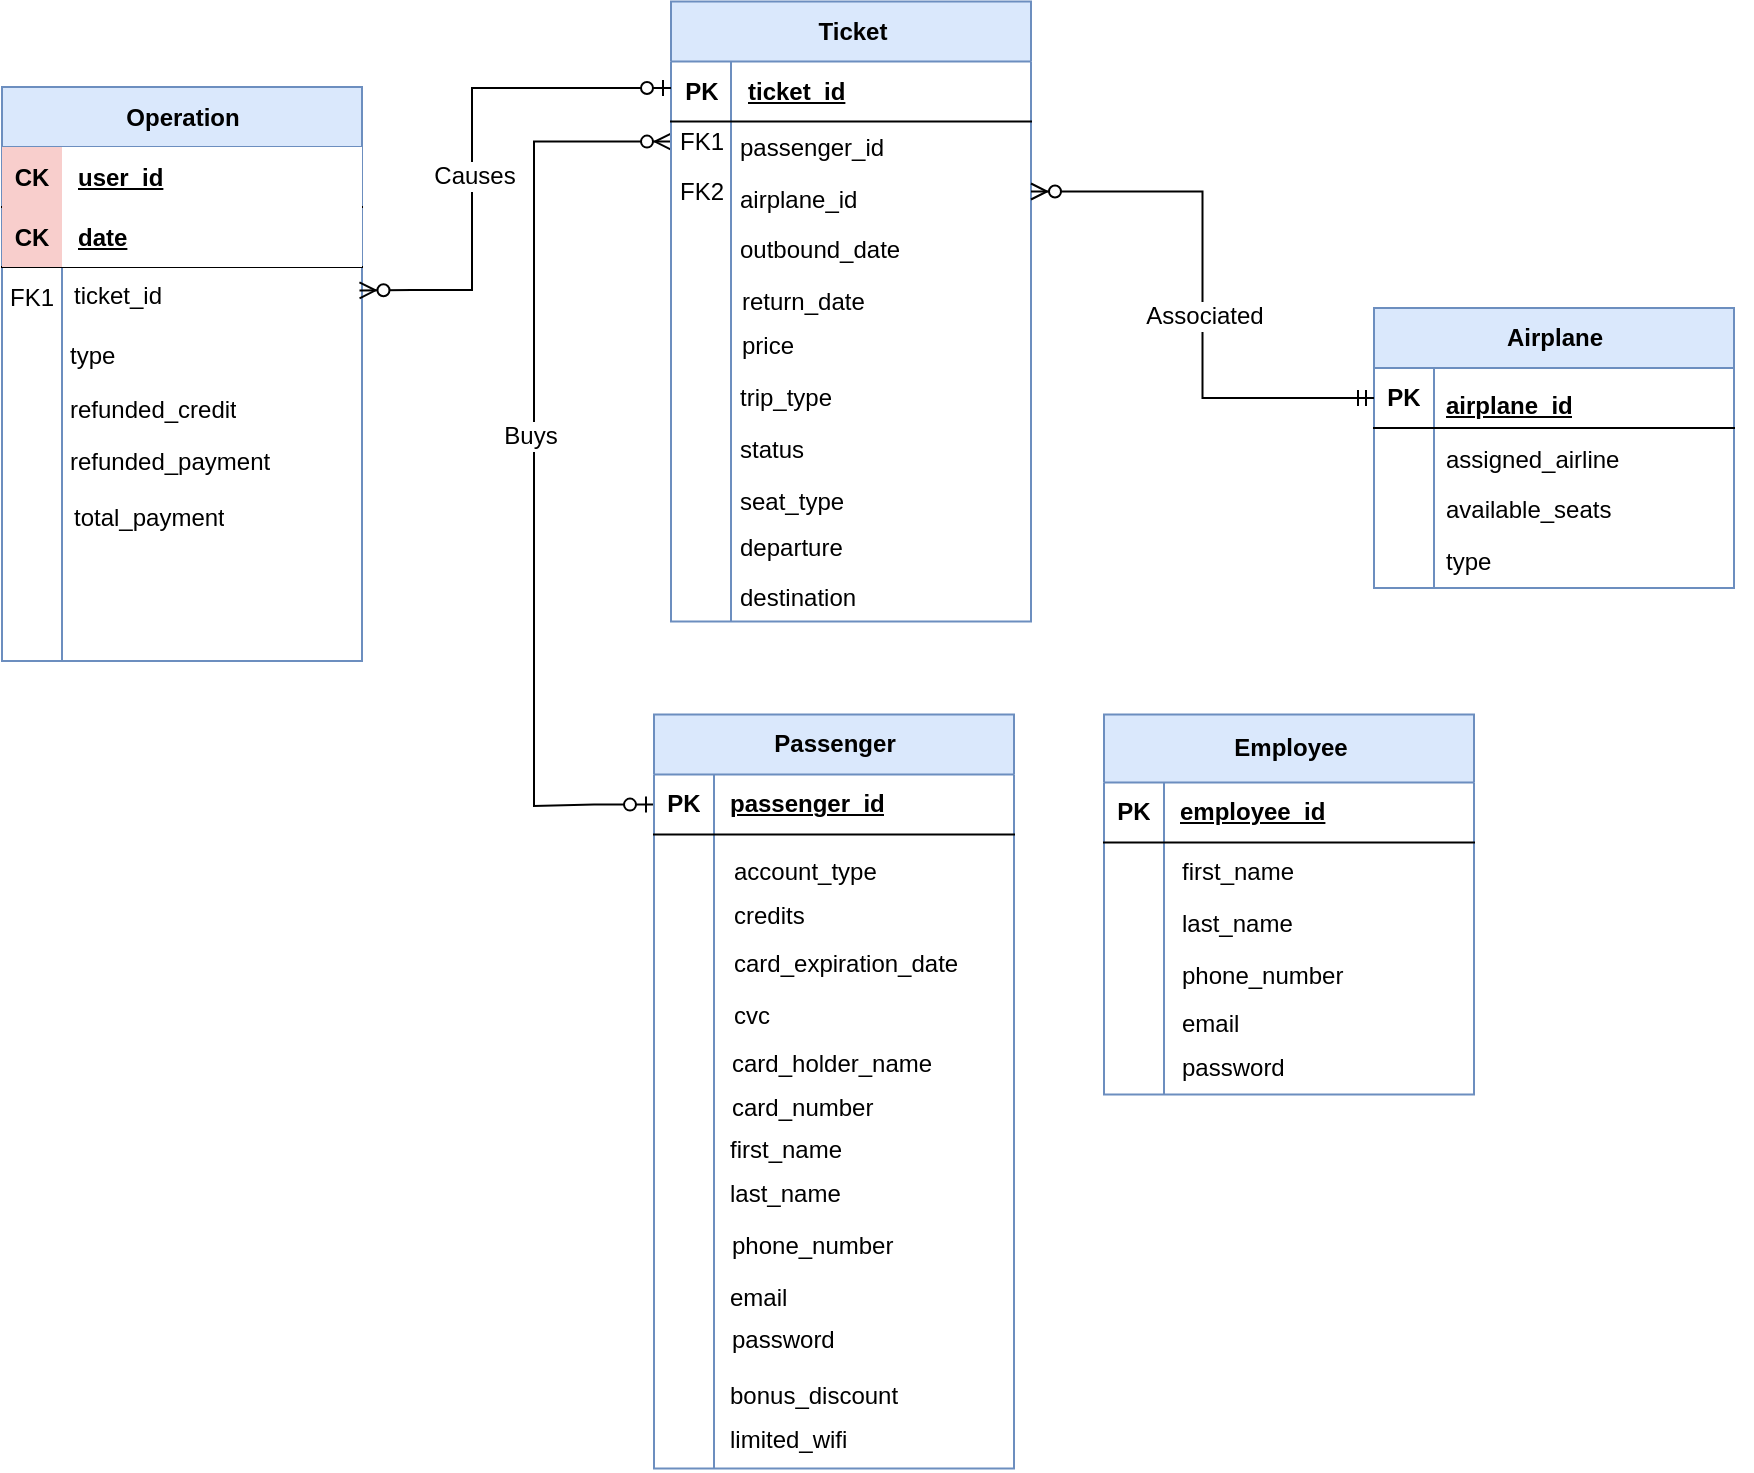 <mxfile version="25.0.1">
  <diagram id="C5RBs43oDa-KdzZeNtuy" name="Page-1">
    <mxGraphModel dx="1314" dy="607" grid="0" gridSize="10" guides="1" tooltips="1" connect="1" arrows="1" fold="1" page="1" pageScale="1" pageWidth="827" pageHeight="1169" math="0" shadow="0">
      <root>
        <mxCell id="WIyWlLk6GJQsqaUBKTNV-0" />
        <mxCell id="WIyWlLk6GJQsqaUBKTNV-1" parent="WIyWlLk6GJQsqaUBKTNV-0" />
        <mxCell id="CETGNp7XFRvlDch6rx29-30" value="" style="fontSize=12;html=1;endArrow=ERzeroToMany;startArrow=ERzeroToOne;rounded=0;edgeStyle=orthogonalEdgeStyle;" parent="WIyWlLk6GJQsqaUBKTNV-1" source="CETGNp7XFRvlDch6rx29-192" target="CETGNp7XFRvlDch6rx29-104" edge="1">
          <mxGeometry width="100" height="100" relative="1" as="geometry">
            <mxPoint x="570" y="590" as="sourcePoint" />
            <mxPoint x="683.878" y="350" as="targetPoint" />
            <Array as="points">
              <mxPoint x="570" y="519" />
              <mxPoint x="540" y="520" />
              <mxPoint x="540" y="110" />
            </Array>
          </mxGeometry>
        </mxCell>
        <mxCell id="uM2hpIKgyVyVSypeU8TG-0" value="Buys" style="edgeLabel;html=1;align=center;verticalAlign=middle;resizable=0;points=[];fontSize=12;" parent="CETGNp7XFRvlDch6rx29-30" vertex="1" connectable="0">
          <mxGeometry x="0.063" y="2" relative="1" as="geometry">
            <mxPoint as="offset" />
          </mxGeometry>
        </mxCell>
        <mxCell id="CETGNp7XFRvlDch6rx29-48" value="Operation" style="shape=table;startSize=30;container=1;collapsible=1;childLayout=tableLayout;fixedRows=1;rowLines=0;fontStyle=1;align=center;resizeLast=1;html=1;fillColor=#dae8fc;strokeColor=#6c8ebf;" parent="WIyWlLk6GJQsqaUBKTNV-1" vertex="1">
          <mxGeometry x="274" y="160.5" width="180" height="287" as="geometry" />
        </mxCell>
        <mxCell id="CETGNp7XFRvlDch6rx29-49" value="" style="shape=tableRow;horizontal=0;startSize=0;swimlaneHead=0;swimlaneBody=0;fillColor=none;collapsible=0;dropTarget=0;points=[[0,0.5],[1,0.5]];portConstraint=eastwest;top=0;left=0;right=0;bottom=1;" parent="CETGNp7XFRvlDch6rx29-48" vertex="1">
          <mxGeometry y="30" width="180" height="30" as="geometry" />
        </mxCell>
        <mxCell id="CETGNp7XFRvlDch6rx29-50" value="CK" style="shape=partialRectangle;connectable=0;fillColor=#f8cecc;top=0;left=0;bottom=0;right=0;fontStyle=1;overflow=hidden;whiteSpace=wrap;html=1;strokeColor=#b85450;" parent="CETGNp7XFRvlDch6rx29-49" vertex="1">
          <mxGeometry width="30" height="30" as="geometry">
            <mxRectangle width="30" height="30" as="alternateBounds" />
          </mxGeometry>
        </mxCell>
        <mxCell id="CETGNp7XFRvlDch6rx29-51" value="user_id" style="shape=partialRectangle;connectable=0;top=0;left=0;bottom=0;right=0;align=left;spacingLeft=6;fontStyle=5;overflow=hidden;whiteSpace=wrap;html=1;" parent="CETGNp7XFRvlDch6rx29-49" vertex="1">
          <mxGeometry x="30" width="150" height="30" as="geometry">
            <mxRectangle width="150" height="30" as="alternateBounds" />
          </mxGeometry>
        </mxCell>
        <mxCell id="4KZPX5bwXIBf1E7wz8K1-6" value="" style="shape=tableRow;horizontal=0;startSize=0;swimlaneHead=0;swimlaneBody=0;fillColor=none;collapsible=0;dropTarget=0;points=[[0,0.5],[1,0.5]];portConstraint=eastwest;top=0;left=0;right=0;bottom=1;" vertex="1" parent="CETGNp7XFRvlDch6rx29-48">
          <mxGeometry y="60" width="180" height="30" as="geometry" />
        </mxCell>
        <mxCell id="4KZPX5bwXIBf1E7wz8K1-7" value="CK" style="shape=partialRectangle;connectable=0;fillColor=#f8cecc;top=0;left=0;bottom=0;right=0;fontStyle=1;overflow=hidden;whiteSpace=wrap;html=1;strokeColor=#b85450;" vertex="1" parent="4KZPX5bwXIBf1E7wz8K1-6">
          <mxGeometry width="30" height="30" as="geometry">
            <mxRectangle width="30" height="30" as="alternateBounds" />
          </mxGeometry>
        </mxCell>
        <mxCell id="4KZPX5bwXIBf1E7wz8K1-8" value="date" style="shape=partialRectangle;connectable=0;top=0;left=0;bottom=0;right=0;align=left;spacingLeft=6;fontStyle=5;overflow=hidden;whiteSpace=wrap;html=1;" vertex="1" parent="4KZPX5bwXIBf1E7wz8K1-6">
          <mxGeometry x="30" width="150" height="30" as="geometry">
            <mxRectangle width="150" height="30" as="alternateBounds" />
          </mxGeometry>
        </mxCell>
        <mxCell id="CETGNp7XFRvlDch6rx29-52" value="" style="shape=tableRow;horizontal=0;startSize=0;swimlaneHead=0;swimlaneBody=0;fillColor=none;collapsible=0;dropTarget=0;points=[[0,0.5],[1,0.5]];portConstraint=eastwest;top=0;left=0;right=0;bottom=0;" parent="CETGNp7XFRvlDch6rx29-48" vertex="1">
          <mxGeometry y="90" width="180" height="30" as="geometry" />
        </mxCell>
        <mxCell id="CETGNp7XFRvlDch6rx29-53" value="FK1" style="shape=partialRectangle;connectable=0;fillColor=none;top=0;left=0;bottom=0;right=0;editable=1;overflow=hidden;whiteSpace=wrap;html=1;" parent="CETGNp7XFRvlDch6rx29-52" vertex="1">
          <mxGeometry width="30" height="30" as="geometry">
            <mxRectangle width="30" height="30" as="alternateBounds" />
          </mxGeometry>
        </mxCell>
        <mxCell id="CETGNp7XFRvlDch6rx29-54" value="" style="shape=partialRectangle;connectable=0;fillColor=none;top=0;left=0;bottom=0;right=0;align=left;spacingLeft=6;overflow=hidden;whiteSpace=wrap;html=1;" parent="CETGNp7XFRvlDch6rx29-52" vertex="1">
          <mxGeometry x="30" width="150" height="30" as="geometry">
            <mxRectangle width="150" height="30" as="alternateBounds" />
          </mxGeometry>
        </mxCell>
        <mxCell id="4KZPX5bwXIBf1E7wz8K1-16" value="" style="shape=tableRow;horizontal=0;startSize=0;swimlaneHead=0;swimlaneBody=0;fillColor=none;collapsible=0;dropTarget=0;points=[[0,0.5],[1,0.5]];portConstraint=eastwest;top=0;left=0;right=0;bottom=0;" vertex="1" parent="CETGNp7XFRvlDch6rx29-48">
          <mxGeometry y="120" width="180" height="30" as="geometry" />
        </mxCell>
        <mxCell id="4KZPX5bwXIBf1E7wz8K1-17" value="" style="shape=partialRectangle;connectable=0;fillColor=none;top=0;left=0;bottom=0;right=0;editable=1;overflow=hidden;whiteSpace=wrap;html=1;" vertex="1" parent="4KZPX5bwXIBf1E7wz8K1-16">
          <mxGeometry width="30" height="30" as="geometry">
            <mxRectangle width="30" height="30" as="alternateBounds" />
          </mxGeometry>
        </mxCell>
        <mxCell id="4KZPX5bwXIBf1E7wz8K1-18" value="" style="shape=partialRectangle;connectable=0;fillColor=none;top=0;left=0;bottom=0;right=0;align=left;spacingLeft=6;overflow=hidden;whiteSpace=wrap;html=1;" vertex="1" parent="4KZPX5bwXIBf1E7wz8K1-16">
          <mxGeometry x="30" width="150" height="30" as="geometry">
            <mxRectangle width="150" height="30" as="alternateBounds" />
          </mxGeometry>
        </mxCell>
        <mxCell id="CETGNp7XFRvlDch6rx29-55" value="" style="shape=tableRow;horizontal=0;startSize=0;swimlaneHead=0;swimlaneBody=0;fillColor=none;collapsible=0;dropTarget=0;points=[[0,0.5],[1,0.5]];portConstraint=eastwest;top=0;left=0;right=0;bottom=0;" parent="CETGNp7XFRvlDch6rx29-48" vertex="1">
          <mxGeometry y="150" width="180" height="30" as="geometry" />
        </mxCell>
        <mxCell id="CETGNp7XFRvlDch6rx29-56" value="" style="shape=partialRectangle;connectable=0;fillColor=none;top=0;left=0;bottom=0;right=0;editable=1;overflow=hidden;whiteSpace=wrap;html=1;" parent="CETGNp7XFRvlDch6rx29-55" vertex="1">
          <mxGeometry width="30" height="30" as="geometry">
            <mxRectangle width="30" height="30" as="alternateBounds" />
          </mxGeometry>
        </mxCell>
        <mxCell id="CETGNp7XFRvlDch6rx29-57" value="" style="shape=partialRectangle;connectable=0;fillColor=none;top=0;left=0;bottom=0;right=0;align=left;spacingLeft=6;overflow=hidden;whiteSpace=wrap;html=1;" parent="CETGNp7XFRvlDch6rx29-55" vertex="1">
          <mxGeometry x="30" width="150" height="30" as="geometry">
            <mxRectangle width="150" height="30" as="alternateBounds" />
          </mxGeometry>
        </mxCell>
        <mxCell id="CETGNp7XFRvlDch6rx29-58" value="" style="shape=tableRow;horizontal=0;startSize=0;swimlaneHead=0;swimlaneBody=0;fillColor=none;collapsible=0;dropTarget=0;points=[[0,0.5],[1,0.5]];portConstraint=eastwest;top=0;left=0;right=0;bottom=0;" parent="CETGNp7XFRvlDch6rx29-48" vertex="1">
          <mxGeometry y="180" width="180" height="107" as="geometry" />
        </mxCell>
        <mxCell id="CETGNp7XFRvlDch6rx29-59" value="" style="shape=partialRectangle;connectable=0;fillColor=none;top=0;left=0;bottom=0;right=0;editable=1;overflow=hidden;whiteSpace=wrap;html=1;" parent="CETGNp7XFRvlDch6rx29-58" vertex="1">
          <mxGeometry width="30" height="107" as="geometry">
            <mxRectangle width="30" height="107" as="alternateBounds" />
          </mxGeometry>
        </mxCell>
        <mxCell id="CETGNp7XFRvlDch6rx29-60" value="" style="shape=partialRectangle;connectable=0;fillColor=none;top=0;left=0;bottom=0;right=0;align=left;spacingLeft=6;overflow=hidden;whiteSpace=wrap;html=1;" parent="CETGNp7XFRvlDch6rx29-58" vertex="1">
          <mxGeometry x="30" width="150" height="107" as="geometry">
            <mxRectangle width="150" height="107" as="alternateBounds" />
          </mxGeometry>
        </mxCell>
        <mxCell id="BGIZEROxM3A1e72S92r2-58" value="type" style="text;strokeColor=none;fillColor=none;align=left;verticalAlign=top;spacingLeft=4;spacingRight=4;overflow=hidden;rotatable=0;points=[[0,0.5],[1,0.5]];portConstraint=eastwest;whiteSpace=wrap;html=1;" parent="WIyWlLk6GJQsqaUBKTNV-1" vertex="1">
          <mxGeometry x="302" y="280.5" width="120" height="26" as="geometry" />
        </mxCell>
        <mxCell id="CETGNp7XFRvlDch6rx29-100" value="Ticket" style="shape=table;startSize=30;container=1;collapsible=1;childLayout=tableLayout;fixedRows=1;rowLines=0;fontStyle=1;align=center;resizeLast=1;html=1;fillColor=#dae8fc;strokeColor=#6c8ebf;" parent="WIyWlLk6GJQsqaUBKTNV-1" vertex="1">
          <mxGeometry x="608.5" y="117.75" width="180" height="310" as="geometry" />
        </mxCell>
        <mxCell id="CETGNp7XFRvlDch6rx29-101" value="" style="shape=tableRow;horizontal=0;startSize=0;swimlaneHead=0;swimlaneBody=0;fillColor=none;collapsible=0;dropTarget=0;points=[[0,0.5],[1,0.5]];portConstraint=eastwest;top=0;left=0;right=0;bottom=1;" parent="CETGNp7XFRvlDch6rx29-100" vertex="1">
          <mxGeometry y="30" width="180" height="30" as="geometry" />
        </mxCell>
        <mxCell id="CETGNp7XFRvlDch6rx29-102" value="PK" style="shape=partialRectangle;connectable=0;fillColor=none;top=0;left=0;bottom=0;right=0;fontStyle=1;overflow=hidden;whiteSpace=wrap;html=1;" parent="CETGNp7XFRvlDch6rx29-101" vertex="1">
          <mxGeometry width="30" height="30" as="geometry">
            <mxRectangle width="30" height="30" as="alternateBounds" />
          </mxGeometry>
        </mxCell>
        <mxCell id="CETGNp7XFRvlDch6rx29-103" value="ticket_id" style="shape=partialRectangle;connectable=0;fillColor=none;top=0;left=0;bottom=0;right=0;align=left;spacingLeft=6;fontStyle=5;overflow=hidden;whiteSpace=wrap;html=1;" parent="CETGNp7XFRvlDch6rx29-101" vertex="1">
          <mxGeometry x="30" width="150" height="30" as="geometry">
            <mxRectangle width="150" height="30" as="alternateBounds" />
          </mxGeometry>
        </mxCell>
        <mxCell id="CETGNp7XFRvlDch6rx29-104" value="" style="shape=tableRow;horizontal=0;startSize=0;swimlaneHead=0;swimlaneBody=0;fillColor=none;collapsible=0;dropTarget=0;points=[[0,0.5],[1,0.5]];portConstraint=eastwest;top=0;left=0;right=0;bottom=0;" parent="CETGNp7XFRvlDch6rx29-100" vertex="1">
          <mxGeometry y="60" width="180" height="20" as="geometry" />
        </mxCell>
        <mxCell id="CETGNp7XFRvlDch6rx29-105" value="FK1" style="shape=partialRectangle;connectable=0;fillColor=none;top=0;left=0;bottom=0;right=0;editable=1;overflow=hidden;whiteSpace=wrap;html=1;" parent="CETGNp7XFRvlDch6rx29-104" vertex="1">
          <mxGeometry width="30" height="20" as="geometry">
            <mxRectangle width="30" height="20" as="alternateBounds" />
          </mxGeometry>
        </mxCell>
        <mxCell id="CETGNp7XFRvlDch6rx29-106" value="" style="shape=partialRectangle;connectable=0;fillColor=none;top=0;left=0;bottom=0;right=0;align=left;spacingLeft=6;overflow=hidden;whiteSpace=wrap;html=1;" parent="CETGNp7XFRvlDch6rx29-104" vertex="1">
          <mxGeometry x="30" width="150" height="20" as="geometry">
            <mxRectangle width="150" height="20" as="alternateBounds" />
          </mxGeometry>
        </mxCell>
        <mxCell id="CETGNp7XFRvlDch6rx29-107" value="" style="shape=tableRow;horizontal=0;startSize=0;swimlaneHead=0;swimlaneBody=0;fillColor=none;collapsible=0;dropTarget=0;points=[[0,0.5],[1,0.5]];portConstraint=eastwest;top=0;left=0;right=0;bottom=0;" parent="CETGNp7XFRvlDch6rx29-100" vertex="1">
          <mxGeometry y="80" width="180" height="30" as="geometry" />
        </mxCell>
        <mxCell id="CETGNp7XFRvlDch6rx29-108" value="FK2" style="shape=partialRectangle;connectable=0;fillColor=none;top=0;left=0;bottom=0;right=0;editable=1;overflow=hidden;whiteSpace=wrap;html=1;" parent="CETGNp7XFRvlDch6rx29-107" vertex="1">
          <mxGeometry width="30" height="30" as="geometry">
            <mxRectangle width="30" height="30" as="alternateBounds" />
          </mxGeometry>
        </mxCell>
        <mxCell id="CETGNp7XFRvlDch6rx29-109" value="" style="shape=partialRectangle;connectable=0;fillColor=none;top=0;left=0;bottom=0;right=0;align=left;spacingLeft=6;overflow=hidden;whiteSpace=wrap;html=1;" parent="CETGNp7XFRvlDch6rx29-107" vertex="1">
          <mxGeometry x="30" width="150" height="30" as="geometry">
            <mxRectangle width="150" height="30" as="alternateBounds" />
          </mxGeometry>
        </mxCell>
        <mxCell id="CETGNp7XFRvlDch6rx29-110" value="" style="shape=tableRow;horizontal=0;startSize=0;swimlaneHead=0;swimlaneBody=0;fillColor=none;collapsible=0;dropTarget=0;points=[[0,0.5],[1,0.5]];portConstraint=eastwest;top=0;left=0;right=0;bottom=0;" parent="CETGNp7XFRvlDch6rx29-100" vertex="1">
          <mxGeometry y="110" width="180" height="200" as="geometry" />
        </mxCell>
        <mxCell id="CETGNp7XFRvlDch6rx29-111" value="" style="shape=partialRectangle;connectable=0;fillColor=none;top=0;left=0;bottom=0;right=0;editable=1;overflow=hidden;whiteSpace=wrap;html=1;" parent="CETGNp7XFRvlDch6rx29-110" vertex="1">
          <mxGeometry width="30" height="200" as="geometry">
            <mxRectangle width="30" height="200" as="alternateBounds" />
          </mxGeometry>
        </mxCell>
        <mxCell id="CETGNp7XFRvlDch6rx29-112" value="" style="shape=partialRectangle;connectable=0;fillColor=none;top=0;left=0;bottom=0;right=0;align=left;spacingLeft=6;overflow=hidden;whiteSpace=wrap;html=1;" parent="CETGNp7XFRvlDch6rx29-110" vertex="1">
          <mxGeometry x="30" width="150" height="200" as="geometry">
            <mxRectangle width="150" height="200" as="alternateBounds" />
          </mxGeometry>
        </mxCell>
        <mxCell id="TixNwKE1VY5OCuDRx1uv-124" value="outbound_date" style="text;strokeColor=none;fillColor=none;align=left;verticalAlign=top;spacingLeft=4;spacingRight=4;overflow=hidden;rotatable=0;points=[[0,0.5],[1,0.5]];portConstraint=eastwest;whiteSpace=wrap;html=1;" parent="WIyWlLk6GJQsqaUBKTNV-1" vertex="1">
          <mxGeometry x="637" y="227.5" width="130" height="26" as="geometry" />
        </mxCell>
        <mxCell id="s5Ub_9vOrKLqSlT67JaO-24" value="passenger_id" style="text;strokeColor=none;fillColor=none;align=left;verticalAlign=top;spacingLeft=4;spacingRight=4;overflow=hidden;rotatable=0;points=[[0,0.5],[1,0.5]];portConstraint=eastwest;whiteSpace=wrap;html=1;" parent="WIyWlLk6GJQsqaUBKTNV-1" vertex="1">
          <mxGeometry x="637" y="176.75" width="130" height="26" as="geometry" />
        </mxCell>
        <mxCell id="TixNwKE1VY5OCuDRx1uv-125" value="return_date" style="text;strokeColor=none;fillColor=none;align=left;verticalAlign=top;spacingLeft=4;spacingRight=4;overflow=hidden;rotatable=0;points=[[0,0.5],[1,0.5]];portConstraint=eastwest;whiteSpace=wrap;html=1;" parent="WIyWlLk6GJQsqaUBKTNV-1" vertex="1">
          <mxGeometry x="638" y="253.5" width="130" height="27" as="geometry" />
        </mxCell>
        <mxCell id="TixNwKE1VY5OCuDRx1uv-118" value="price" style="text;strokeColor=none;fillColor=none;align=left;verticalAlign=top;spacingLeft=4;spacingRight=4;overflow=hidden;rotatable=0;points=[[0,0.5],[1,0.5]];portConstraint=eastwest;whiteSpace=wrap;html=1;" parent="WIyWlLk6GJQsqaUBKTNV-1" vertex="1">
          <mxGeometry x="638" y="276" width="130" height="26" as="geometry" />
        </mxCell>
        <mxCell id="TixNwKE1VY5OCuDRx1uv-119" value="trip_type" style="text;strokeColor=none;fillColor=none;align=left;verticalAlign=top;spacingLeft=4;spacingRight=4;overflow=hidden;rotatable=0;points=[[0,0.5],[1,0.5]];portConstraint=eastwest;whiteSpace=wrap;html=1;" parent="WIyWlLk6GJQsqaUBKTNV-1" vertex="1">
          <mxGeometry x="637" y="302" width="130" height="26" as="geometry" />
        </mxCell>
        <mxCell id="TixNwKE1VY5OCuDRx1uv-123" value="destination" style="text;strokeColor=none;fillColor=none;align=left;verticalAlign=top;spacingLeft=4;spacingRight=4;overflow=hidden;rotatable=0;points=[[0,0.5],[1,0.5]];portConstraint=eastwest;whiteSpace=wrap;html=1;" parent="WIyWlLk6GJQsqaUBKTNV-1" vertex="1">
          <mxGeometry x="637" y="401.75" width="130" height="26" as="geometry" />
        </mxCell>
        <mxCell id="TixNwKE1VY5OCuDRx1uv-122" value="departure" style="text;strokeColor=none;fillColor=none;align=left;verticalAlign=top;spacingLeft=4;spacingRight=4;overflow=hidden;rotatable=0;points=[[0,0.5],[1,0.5]];portConstraint=eastwest;whiteSpace=wrap;html=1;" parent="WIyWlLk6GJQsqaUBKTNV-1" vertex="1">
          <mxGeometry x="637" y="376.75" width="130" height="26" as="geometry" />
        </mxCell>
        <mxCell id="TixNwKE1VY5OCuDRx1uv-162" value="airplane_id" style="text;strokeColor=none;fillColor=none;align=left;verticalAlign=top;spacingLeft=4;spacingRight=4;overflow=hidden;rotatable=0;points=[[0,0.5],[1,0.5]];portConstraint=eastwest;whiteSpace=wrap;html=1;" parent="WIyWlLk6GJQsqaUBKTNV-1" vertex="1">
          <mxGeometry x="637" y="202.75" width="130" height="26" as="geometry" />
        </mxCell>
        <mxCell id="TixNwKE1VY5OCuDRx1uv-121" value="seat_type" style="text;strokeColor=none;fillColor=none;align=left;verticalAlign=top;spacingLeft=4;spacingRight=4;overflow=hidden;rotatable=0;points=[[0,0.5],[1,0.5]];portConstraint=eastwest;whiteSpace=wrap;html=1;" parent="WIyWlLk6GJQsqaUBKTNV-1" vertex="1">
          <mxGeometry x="637" y="354" width="130" height="23" as="geometry" />
        </mxCell>
        <mxCell id="TixNwKE1VY5OCuDRx1uv-120" value="status" style="text;strokeColor=none;fillColor=none;align=left;verticalAlign=top;spacingLeft=4;spacingRight=4;overflow=hidden;rotatable=0;points=[[0,0.5],[1,0.5]];portConstraint=eastwest;whiteSpace=wrap;html=1;" parent="WIyWlLk6GJQsqaUBKTNV-1" vertex="1">
          <mxGeometry x="637" y="328" width="130" height="26" as="geometry" />
        </mxCell>
        <mxCell id="CETGNp7XFRvlDch6rx29-126" value="Airplane" style="shape=table;startSize=30;container=1;collapsible=1;childLayout=tableLayout;fixedRows=1;rowLines=0;fontStyle=1;align=center;resizeLast=1;html=1;fillColor=#dae8fc;strokeColor=#6c8ebf;" parent="WIyWlLk6GJQsqaUBKTNV-1" vertex="1">
          <mxGeometry x="960" y="271" width="180" height="140" as="geometry" />
        </mxCell>
        <mxCell id="CETGNp7XFRvlDch6rx29-127" value="" style="shape=tableRow;horizontal=0;startSize=0;swimlaneHead=0;swimlaneBody=0;fillColor=none;collapsible=0;dropTarget=0;points=[[0,0.5],[1,0.5]];portConstraint=eastwest;top=0;left=0;right=0;bottom=1;" parent="CETGNp7XFRvlDch6rx29-126" vertex="1">
          <mxGeometry y="30" width="180" height="30" as="geometry" />
        </mxCell>
        <mxCell id="CETGNp7XFRvlDch6rx29-128" value="PK" style="shape=partialRectangle;connectable=0;fillColor=none;top=0;left=0;bottom=0;right=0;fontStyle=1;overflow=hidden;whiteSpace=wrap;html=1;" parent="CETGNp7XFRvlDch6rx29-127" vertex="1">
          <mxGeometry width="30" height="30" as="geometry">
            <mxRectangle width="30" height="30" as="alternateBounds" />
          </mxGeometry>
        </mxCell>
        <mxCell id="CETGNp7XFRvlDch6rx29-129" value="" style="shape=partialRectangle;connectable=0;fillColor=none;top=0;left=0;bottom=0;right=0;align=left;spacingLeft=6;fontStyle=5;overflow=hidden;whiteSpace=wrap;html=1;" parent="CETGNp7XFRvlDch6rx29-127" vertex="1">
          <mxGeometry x="30" width="150" height="30" as="geometry">
            <mxRectangle width="150" height="30" as="alternateBounds" />
          </mxGeometry>
        </mxCell>
        <mxCell id="CETGNp7XFRvlDch6rx29-130" value="" style="shape=tableRow;horizontal=0;startSize=0;swimlaneHead=0;swimlaneBody=0;fillColor=none;collapsible=0;dropTarget=0;points=[[0,0.5],[1,0.5]];portConstraint=eastwest;top=0;left=0;right=0;bottom=0;" parent="CETGNp7XFRvlDch6rx29-126" vertex="1">
          <mxGeometry y="60" width="180" height="30" as="geometry" />
        </mxCell>
        <mxCell id="CETGNp7XFRvlDch6rx29-131" value="" style="shape=partialRectangle;connectable=0;fillColor=none;top=0;left=0;bottom=0;right=0;editable=1;overflow=hidden;whiteSpace=wrap;html=1;" parent="CETGNp7XFRvlDch6rx29-130" vertex="1">
          <mxGeometry width="30" height="30" as="geometry">
            <mxRectangle width="30" height="30" as="alternateBounds" />
          </mxGeometry>
        </mxCell>
        <mxCell id="CETGNp7XFRvlDch6rx29-132" value="" style="shape=partialRectangle;connectable=0;fillColor=none;top=0;left=0;bottom=0;right=0;align=left;spacingLeft=6;overflow=hidden;whiteSpace=wrap;html=1;" parent="CETGNp7XFRvlDch6rx29-130" vertex="1">
          <mxGeometry x="30" width="150" height="30" as="geometry">
            <mxRectangle width="150" height="30" as="alternateBounds" />
          </mxGeometry>
        </mxCell>
        <mxCell id="CETGNp7XFRvlDch6rx29-133" value="" style="shape=tableRow;horizontal=0;startSize=0;swimlaneHead=0;swimlaneBody=0;fillColor=none;collapsible=0;dropTarget=0;points=[[0,0.5],[1,0.5]];portConstraint=eastwest;top=0;left=0;right=0;bottom=0;" parent="CETGNp7XFRvlDch6rx29-126" vertex="1">
          <mxGeometry y="90" width="180" height="30" as="geometry" />
        </mxCell>
        <mxCell id="CETGNp7XFRvlDch6rx29-134" value="" style="shape=partialRectangle;connectable=0;fillColor=none;top=0;left=0;bottom=0;right=0;editable=1;overflow=hidden;whiteSpace=wrap;html=1;" parent="CETGNp7XFRvlDch6rx29-133" vertex="1">
          <mxGeometry width="30" height="30" as="geometry">
            <mxRectangle width="30" height="30" as="alternateBounds" />
          </mxGeometry>
        </mxCell>
        <mxCell id="CETGNp7XFRvlDch6rx29-135" value="" style="shape=partialRectangle;connectable=0;fillColor=none;top=0;left=0;bottom=0;right=0;align=left;spacingLeft=6;overflow=hidden;whiteSpace=wrap;html=1;" parent="CETGNp7XFRvlDch6rx29-133" vertex="1">
          <mxGeometry x="30" width="150" height="30" as="geometry">
            <mxRectangle width="150" height="30" as="alternateBounds" />
          </mxGeometry>
        </mxCell>
        <mxCell id="CETGNp7XFRvlDch6rx29-136" value="" style="shape=tableRow;horizontal=0;startSize=0;swimlaneHead=0;swimlaneBody=0;fillColor=none;collapsible=0;dropTarget=0;points=[[0,0.5],[1,0.5]];portConstraint=eastwest;top=0;left=0;right=0;bottom=0;" parent="CETGNp7XFRvlDch6rx29-126" vertex="1">
          <mxGeometry y="120" width="180" height="20" as="geometry" />
        </mxCell>
        <mxCell id="CETGNp7XFRvlDch6rx29-137" value="" style="shape=partialRectangle;connectable=0;fillColor=none;top=0;left=0;bottom=0;right=0;editable=1;overflow=hidden;whiteSpace=wrap;html=1;" parent="CETGNp7XFRvlDch6rx29-136" vertex="1">
          <mxGeometry width="30" height="20" as="geometry">
            <mxRectangle width="30" height="20" as="alternateBounds" />
          </mxGeometry>
        </mxCell>
        <mxCell id="CETGNp7XFRvlDch6rx29-138" value="" style="shape=partialRectangle;connectable=0;fillColor=none;top=0;left=0;bottom=0;right=0;align=left;spacingLeft=6;overflow=hidden;whiteSpace=wrap;html=1;" parent="CETGNp7XFRvlDch6rx29-136" vertex="1">
          <mxGeometry x="30" width="150" height="20" as="geometry">
            <mxRectangle width="150" height="20" as="alternateBounds" />
          </mxGeometry>
        </mxCell>
        <mxCell id="TixNwKE1VY5OCuDRx1uv-142" value="&lt;b&gt;&lt;u&gt;airplane_id&lt;/u&gt;&lt;/b&gt;" style="text;strokeColor=none;fillColor=none;align=left;verticalAlign=top;spacingLeft=4;spacingRight=4;overflow=hidden;rotatable=0;points=[[0,0.5],[1,0.5]];portConstraint=eastwest;whiteSpace=wrap;html=1;" parent="WIyWlLk6GJQsqaUBKTNV-1" vertex="1">
          <mxGeometry x="990" y="305.5" width="120" height="26" as="geometry" />
        </mxCell>
        <mxCell id="BGIZEROxM3A1e72S92r2-15" value="available_seats" style="text;strokeColor=none;fillColor=none;align=left;verticalAlign=top;spacingLeft=4;spacingRight=4;overflow=hidden;rotatable=0;points=[[0,0.5],[1,0.5]];portConstraint=eastwest;whiteSpace=wrap;html=1;" parent="WIyWlLk6GJQsqaUBKTNV-1" vertex="1">
          <mxGeometry x="990" y="357.5" width="130" height="26" as="geometry" />
        </mxCell>
        <mxCell id="TixNwKE1VY5OCuDRx1uv-160" value="assigned_airline" style="text;strokeColor=none;fillColor=none;align=left;verticalAlign=top;spacingLeft=4;spacingRight=4;overflow=hidden;rotatable=0;points=[[0,0.5],[1,0.5]];portConstraint=eastwest;whiteSpace=wrap;html=1;" parent="WIyWlLk6GJQsqaUBKTNV-1" vertex="1">
          <mxGeometry x="990" y="332.5" width="120" height="26" as="geometry" />
        </mxCell>
        <mxCell id="CETGNp7XFRvlDch6rx29-139" value="Employee" style="shape=table;startSize=34;container=1;collapsible=1;childLayout=tableLayout;fixedRows=1;rowLines=0;fontStyle=1;align=center;resizeLast=1;html=1;fillColor=#dae8fc;strokeColor=#6c8ebf;" parent="WIyWlLk6GJQsqaUBKTNV-1" vertex="1">
          <mxGeometry x="825" y="474.25" width="185" height="190" as="geometry" />
        </mxCell>
        <mxCell id="CETGNp7XFRvlDch6rx29-140" value="" style="shape=tableRow;horizontal=0;startSize=0;swimlaneHead=0;swimlaneBody=0;fillColor=none;collapsible=0;dropTarget=0;points=[[0,0.5],[1,0.5]];portConstraint=eastwest;top=0;left=0;right=0;bottom=1;" parent="CETGNp7XFRvlDch6rx29-139" vertex="1">
          <mxGeometry y="34" width="185" height="30" as="geometry" />
        </mxCell>
        <mxCell id="CETGNp7XFRvlDch6rx29-141" value="PK" style="shape=partialRectangle;connectable=0;fillColor=none;top=0;left=0;bottom=0;right=0;fontStyle=1;overflow=hidden;whiteSpace=wrap;html=1;" parent="CETGNp7XFRvlDch6rx29-140" vertex="1">
          <mxGeometry width="30" height="30" as="geometry">
            <mxRectangle width="30" height="30" as="alternateBounds" />
          </mxGeometry>
        </mxCell>
        <mxCell id="CETGNp7XFRvlDch6rx29-142" value="employee_id" style="shape=partialRectangle;connectable=0;fillColor=none;top=0;left=0;bottom=0;right=0;align=left;spacingLeft=6;fontStyle=5;overflow=hidden;whiteSpace=wrap;html=1;" parent="CETGNp7XFRvlDch6rx29-140" vertex="1">
          <mxGeometry x="30" width="155" height="30" as="geometry">
            <mxRectangle width="155" height="30" as="alternateBounds" />
          </mxGeometry>
        </mxCell>
        <mxCell id="CETGNp7XFRvlDch6rx29-146" value="" style="shape=tableRow;horizontal=0;startSize=0;swimlaneHead=0;swimlaneBody=0;fillColor=none;collapsible=0;dropTarget=0;points=[[0,0.5],[1,0.5]];portConstraint=eastwest;top=0;left=0;right=0;bottom=0;" parent="CETGNp7XFRvlDch6rx29-139" vertex="1">
          <mxGeometry y="64" width="185" height="30" as="geometry" />
        </mxCell>
        <mxCell id="CETGNp7XFRvlDch6rx29-147" value="" style="shape=partialRectangle;connectable=0;fillColor=none;top=0;left=0;bottom=0;right=0;editable=1;overflow=hidden;whiteSpace=wrap;html=1;" parent="CETGNp7XFRvlDch6rx29-146" vertex="1">
          <mxGeometry width="30" height="30" as="geometry">
            <mxRectangle width="30" height="30" as="alternateBounds" />
          </mxGeometry>
        </mxCell>
        <mxCell id="CETGNp7XFRvlDch6rx29-148" value="" style="shape=partialRectangle;connectable=0;fillColor=none;top=0;left=0;bottom=0;right=0;align=left;spacingLeft=6;overflow=hidden;whiteSpace=wrap;html=1;" parent="CETGNp7XFRvlDch6rx29-146" vertex="1">
          <mxGeometry x="30" width="155" height="30" as="geometry">
            <mxRectangle width="155" height="30" as="alternateBounds" />
          </mxGeometry>
        </mxCell>
        <mxCell id="CETGNp7XFRvlDch6rx29-149" value="" style="shape=tableRow;horizontal=0;startSize=0;swimlaneHead=0;swimlaneBody=0;fillColor=none;collapsible=0;dropTarget=0;points=[[0,0.5],[1,0.5]];portConstraint=eastwest;top=0;left=0;right=0;bottom=0;" parent="CETGNp7XFRvlDch6rx29-139" vertex="1">
          <mxGeometry y="94" width="185" height="96" as="geometry" />
        </mxCell>
        <mxCell id="CETGNp7XFRvlDch6rx29-150" value="" style="shape=partialRectangle;connectable=0;fillColor=none;top=0;left=0;bottom=0;right=0;editable=1;overflow=hidden;whiteSpace=wrap;html=1;" parent="CETGNp7XFRvlDch6rx29-149" vertex="1">
          <mxGeometry width="30" height="96" as="geometry">
            <mxRectangle width="30" height="96" as="alternateBounds" />
          </mxGeometry>
        </mxCell>
        <mxCell id="CETGNp7XFRvlDch6rx29-151" value="" style="shape=partialRectangle;connectable=0;fillColor=none;top=0;left=0;bottom=0;right=0;align=left;spacingLeft=6;overflow=hidden;whiteSpace=wrap;html=1;" parent="CETGNp7XFRvlDch6rx29-149" vertex="1">
          <mxGeometry x="30" width="155" height="96" as="geometry">
            <mxRectangle width="155" height="96" as="alternateBounds" />
          </mxGeometry>
        </mxCell>
        <mxCell id="TixNwKE1VY5OCuDRx1uv-98" value="first_name" style="text;strokeColor=none;fillColor=none;align=left;verticalAlign=top;spacingLeft=4;spacingRight=4;overflow=hidden;rotatable=0;points=[[0,0.5],[1,0.5]];portConstraint=eastwest;whiteSpace=wrap;html=1;" parent="WIyWlLk6GJQsqaUBKTNV-1" vertex="1">
          <mxGeometry x="858" y="538.75" width="129" height="26" as="geometry" />
        </mxCell>
        <mxCell id="TixNwKE1VY5OCuDRx1uv-127" value="phone_number" style="text;strokeColor=none;fillColor=none;align=left;verticalAlign=top;spacingLeft=4;spacingRight=4;overflow=hidden;rotatable=0;points=[[0,0.5],[1,0.5]];portConstraint=eastwest;whiteSpace=wrap;html=1;" parent="WIyWlLk6GJQsqaUBKTNV-1" vertex="1">
          <mxGeometry x="858" y="590.75" width="129" height="26" as="geometry" />
        </mxCell>
        <mxCell id="TixNwKE1VY5OCuDRx1uv-126" value="last_name" style="text;strokeColor=none;fillColor=none;align=left;verticalAlign=top;spacingLeft=4;spacingRight=4;overflow=hidden;rotatable=0;points=[[0,0.5],[1,0.5]];portConstraint=eastwest;whiteSpace=wrap;html=1;" parent="WIyWlLk6GJQsqaUBKTNV-1" vertex="1">
          <mxGeometry x="858" y="564.75" width="129" height="26" as="geometry" />
        </mxCell>
        <mxCell id="TixNwKE1VY5OCuDRx1uv-90" value="type" style="text;strokeColor=none;fillColor=none;align=left;verticalAlign=top;spacingLeft=4;spacingRight=4;overflow=hidden;rotatable=0;points=[[0,0.5],[1,0.5]];portConstraint=eastwest;whiteSpace=wrap;html=1;" parent="WIyWlLk6GJQsqaUBKTNV-1" vertex="1">
          <mxGeometry x="990" y="383.5" width="159" height="26" as="geometry" />
        </mxCell>
        <mxCell id="CETGNp7XFRvlDch6rx29-191" value="Passenger" style="shape=table;startSize=30;container=1;collapsible=1;childLayout=tableLayout;fixedRows=1;rowLines=0;fontStyle=1;align=center;resizeLast=1;html=1;fillColor=#dae8fc;strokeColor=#6c8ebf;" parent="WIyWlLk6GJQsqaUBKTNV-1" vertex="1">
          <mxGeometry x="600" y="474.25" width="180" height="377" as="geometry" />
        </mxCell>
        <mxCell id="CETGNp7XFRvlDch6rx29-192" value="" style="shape=tableRow;horizontal=0;startSize=0;swimlaneHead=0;swimlaneBody=0;fillColor=none;collapsible=0;dropTarget=0;points=[[0,0.5],[1,0.5]];portConstraint=eastwest;top=0;left=0;right=0;bottom=1;" parent="CETGNp7XFRvlDch6rx29-191" vertex="1">
          <mxGeometry y="30" width="180" height="30" as="geometry" />
        </mxCell>
        <mxCell id="CETGNp7XFRvlDch6rx29-193" value="PK" style="shape=partialRectangle;connectable=0;fillColor=none;top=0;left=0;bottom=0;right=0;fontStyle=1;overflow=hidden;whiteSpace=wrap;html=1;" parent="CETGNp7XFRvlDch6rx29-192" vertex="1">
          <mxGeometry width="30" height="30" as="geometry">
            <mxRectangle width="30" height="30" as="alternateBounds" />
          </mxGeometry>
        </mxCell>
        <mxCell id="CETGNp7XFRvlDch6rx29-194" value="passenger_id" style="shape=partialRectangle;connectable=0;fillColor=none;top=0;left=0;bottom=0;right=0;align=left;spacingLeft=6;fontStyle=5;overflow=hidden;whiteSpace=wrap;html=1;" parent="CETGNp7XFRvlDch6rx29-192" vertex="1">
          <mxGeometry x="30" width="150" height="30" as="geometry">
            <mxRectangle width="150" height="30" as="alternateBounds" />
          </mxGeometry>
        </mxCell>
        <mxCell id="CETGNp7XFRvlDch6rx29-195" value="" style="shape=tableRow;horizontal=0;startSize=0;swimlaneHead=0;swimlaneBody=0;fillColor=none;collapsible=0;dropTarget=0;points=[[0,0.5],[1,0.5]];portConstraint=eastwest;top=0;left=0;right=0;bottom=0;" parent="CETGNp7XFRvlDch6rx29-191" vertex="1">
          <mxGeometry y="60" width="180" height="30" as="geometry" />
        </mxCell>
        <mxCell id="CETGNp7XFRvlDch6rx29-196" value="" style="shape=partialRectangle;connectable=0;fillColor=none;top=0;left=0;bottom=0;right=0;editable=1;overflow=hidden;whiteSpace=wrap;html=1;" parent="CETGNp7XFRvlDch6rx29-195" vertex="1">
          <mxGeometry width="30" height="30" as="geometry">
            <mxRectangle width="30" height="30" as="alternateBounds" />
          </mxGeometry>
        </mxCell>
        <mxCell id="CETGNp7XFRvlDch6rx29-197" value="" style="shape=partialRectangle;connectable=0;fillColor=none;top=0;left=0;bottom=0;right=0;align=left;spacingLeft=6;overflow=hidden;whiteSpace=wrap;html=1;" parent="CETGNp7XFRvlDch6rx29-195" vertex="1">
          <mxGeometry x="30" width="150" height="30" as="geometry">
            <mxRectangle width="150" height="30" as="alternateBounds" />
          </mxGeometry>
        </mxCell>
        <mxCell id="CETGNp7XFRvlDch6rx29-198" value="" style="shape=tableRow;horizontal=0;startSize=0;swimlaneHead=0;swimlaneBody=0;fillColor=none;collapsible=0;dropTarget=0;points=[[0,0.5],[1,0.5]];portConstraint=eastwest;top=0;left=0;right=0;bottom=0;" parent="CETGNp7XFRvlDch6rx29-191" vertex="1">
          <mxGeometry y="90" width="180" height="30" as="geometry" />
        </mxCell>
        <mxCell id="CETGNp7XFRvlDch6rx29-199" value="" style="shape=partialRectangle;connectable=0;fillColor=none;top=0;left=0;bottom=0;right=0;editable=1;overflow=hidden;whiteSpace=wrap;html=1;" parent="CETGNp7XFRvlDch6rx29-198" vertex="1">
          <mxGeometry width="30" height="30" as="geometry">
            <mxRectangle width="30" height="30" as="alternateBounds" />
          </mxGeometry>
        </mxCell>
        <mxCell id="CETGNp7XFRvlDch6rx29-200" value="" style="shape=partialRectangle;connectable=0;fillColor=none;top=0;left=0;bottom=0;right=0;align=left;spacingLeft=6;overflow=hidden;whiteSpace=wrap;html=1;" parent="CETGNp7XFRvlDch6rx29-198" vertex="1">
          <mxGeometry x="30" width="150" height="30" as="geometry">
            <mxRectangle width="150" height="30" as="alternateBounds" />
          </mxGeometry>
        </mxCell>
        <mxCell id="CETGNp7XFRvlDch6rx29-201" value="" style="shape=tableRow;horizontal=0;startSize=0;swimlaneHead=0;swimlaneBody=0;fillColor=none;collapsible=0;dropTarget=0;points=[[0,0.5],[1,0.5]];portConstraint=eastwest;top=0;left=0;right=0;bottom=0;" parent="CETGNp7XFRvlDch6rx29-191" vertex="1">
          <mxGeometry y="120" width="180" height="257" as="geometry" />
        </mxCell>
        <mxCell id="CETGNp7XFRvlDch6rx29-202" value="" style="shape=partialRectangle;connectable=0;fillColor=none;top=0;left=0;bottom=0;right=0;editable=1;overflow=hidden;whiteSpace=wrap;html=1;" parent="CETGNp7XFRvlDch6rx29-201" vertex="1">
          <mxGeometry width="30" height="257" as="geometry">
            <mxRectangle width="30" height="257" as="alternateBounds" />
          </mxGeometry>
        </mxCell>
        <mxCell id="CETGNp7XFRvlDch6rx29-203" value="" style="shape=partialRectangle;connectable=0;fillColor=none;top=0;left=0;bottom=0;right=0;align=left;spacingLeft=6;overflow=hidden;whiteSpace=wrap;html=1;" parent="CETGNp7XFRvlDch6rx29-201" vertex="1">
          <mxGeometry x="30" width="150" height="257" as="geometry">
            <mxRectangle width="150" height="257" as="alternateBounds" />
          </mxGeometry>
        </mxCell>
        <mxCell id="TixNwKE1VY5OCuDRx1uv-145" value="credits" style="text;strokeColor=none;fillColor=none;align=left;verticalAlign=top;spacingLeft=4;spacingRight=4;overflow=hidden;rotatable=0;points=[[0,0.5],[1,0.5]];portConstraint=eastwest;whiteSpace=wrap;html=1;" parent="WIyWlLk6GJQsqaUBKTNV-1" vertex="1">
          <mxGeometry x="634" y="561" width="130" height="26" as="geometry" />
        </mxCell>
        <mxCell id="TixNwKE1VY5OCuDRx1uv-4" value="card_number" style="text;strokeColor=none;fillColor=none;align=left;verticalAlign=top;spacingLeft=4;spacingRight=4;overflow=hidden;rotatable=0;points=[[0,0.5],[1,0.5]];portConstraint=eastwest;whiteSpace=wrap;html=1;" parent="WIyWlLk6GJQsqaUBKTNV-1" vertex="1">
          <mxGeometry x="632.5" y="657" width="130" height="28" as="geometry" />
        </mxCell>
        <mxCell id="TixNwKE1VY5OCuDRx1uv-6" value="cvc" style="text;strokeColor=none;fillColor=none;align=left;verticalAlign=top;spacingLeft=4;spacingRight=4;overflow=hidden;rotatable=0;points=[[0,0.5],[1,0.5]];portConstraint=eastwest;whiteSpace=wrap;html=1;" parent="WIyWlLk6GJQsqaUBKTNV-1" vertex="1">
          <mxGeometry x="634" y="611" width="120" height="26" as="geometry" />
        </mxCell>
        <mxCell id="TixNwKE1VY5OCuDRx1uv-60" value="card_expiration_date" style="text;strokeColor=none;fillColor=none;align=left;verticalAlign=top;spacingLeft=4;spacingRight=4;overflow=hidden;rotatable=0;points=[[0,0.5],[1,0.5]];portConstraint=eastwest;whiteSpace=wrap;html=1;" parent="WIyWlLk6GJQsqaUBKTNV-1" vertex="1">
          <mxGeometry x="634" y="585" width="136" height="26" as="geometry" />
        </mxCell>
        <mxCell id="TixNwKE1VY5OCuDRx1uv-5" value="card_holder_name" style="text;strokeColor=none;fillColor=none;align=left;verticalAlign=top;spacingLeft=4;spacingRight=4;overflow=hidden;rotatable=0;points=[[0,0.5],[1,0.5]];portConstraint=eastwest;whiteSpace=wrap;html=1;" parent="WIyWlLk6GJQsqaUBKTNV-1" vertex="1">
          <mxGeometry x="632.5" y="635" width="130" height="26" as="geometry" />
        </mxCell>
        <mxCell id="TixNwKE1VY5OCuDRx1uv-114" value="account_type" style="text;strokeColor=none;fillColor=none;align=left;verticalAlign=top;spacingLeft=4;spacingRight=4;overflow=hidden;rotatable=0;points=[[0,0.5],[1,0.5]];portConstraint=eastwest;whiteSpace=wrap;html=1;" parent="WIyWlLk6GJQsqaUBKTNV-1" vertex="1">
          <mxGeometry x="634" y="538.75" width="144" height="26" as="geometry" />
        </mxCell>
        <mxCell id="s5Ub_9vOrKLqSlT67JaO-0" value="first_name" style="text;strokeColor=none;fillColor=none;align=left;verticalAlign=top;spacingLeft=4;spacingRight=4;overflow=hidden;rotatable=0;points=[[0,0.5],[1,0.5]];portConstraint=eastwest;whiteSpace=wrap;html=1;" parent="WIyWlLk6GJQsqaUBKTNV-1" vertex="1">
          <mxGeometry x="632" y="678" width="129" height="26" as="geometry" />
        </mxCell>
        <mxCell id="s5Ub_9vOrKLqSlT67JaO-1" value="phone_number" style="text;strokeColor=none;fillColor=none;align=left;verticalAlign=top;spacingLeft=4;spacingRight=4;overflow=hidden;rotatable=0;points=[[0,0.5],[1,0.5]];portConstraint=eastwest;whiteSpace=wrap;html=1;" parent="WIyWlLk6GJQsqaUBKTNV-1" vertex="1">
          <mxGeometry x="633" y="726" width="129" height="26" as="geometry" />
        </mxCell>
        <mxCell id="s5Ub_9vOrKLqSlT67JaO-2" value="last_name" style="text;strokeColor=none;fillColor=none;align=left;verticalAlign=top;spacingLeft=4;spacingRight=4;overflow=hidden;rotatable=0;points=[[0,0.5],[1,0.5]];portConstraint=eastwest;whiteSpace=wrap;html=1;" parent="WIyWlLk6GJQsqaUBKTNV-1" vertex="1">
          <mxGeometry x="632" y="700" width="129" height="26" as="geometry" />
        </mxCell>
        <mxCell id="s5Ub_9vOrKLqSlT67JaO-27" value="" style="fontSize=12;html=1;endArrow=ERzeroToMany;startArrow=ERmandOne;rounded=0;edgeStyle=orthogonalEdgeStyle;entryX=1;entryY=0.5;entryDx=0;entryDy=0;" parent="WIyWlLk6GJQsqaUBKTNV-1" source="CETGNp7XFRvlDch6rx29-127" target="CETGNp7XFRvlDch6rx29-107" edge="1">
          <mxGeometry width="100" height="100" relative="1" as="geometry">
            <mxPoint x="1045" y="249.83" as="sourcePoint" />
            <mxPoint x="795" y="249.83" as="targetPoint" />
          </mxGeometry>
        </mxCell>
        <mxCell id="uM2hpIKgyVyVSypeU8TG-4" value="Associated" style="edgeLabel;html=1;align=center;verticalAlign=middle;resizable=0;points=[];fontSize=12;" parent="s5Ub_9vOrKLqSlT67JaO-27" vertex="1" connectable="0">
          <mxGeometry x="-0.066" relative="1" as="geometry">
            <mxPoint y="1" as="offset" />
          </mxGeometry>
        </mxCell>
        <mxCell id="4KZPX5bwXIBf1E7wz8K1-10" value="refunded_credit" style="text;strokeColor=none;fillColor=none;align=left;verticalAlign=top;spacingLeft=4;spacingRight=4;overflow=hidden;rotatable=0;points=[[0,0.5],[1,0.5]];portConstraint=eastwest;whiteSpace=wrap;html=1;" vertex="1" parent="WIyWlLk6GJQsqaUBKTNV-1">
          <mxGeometry x="302" y="307.5" width="120" height="25" as="geometry" />
        </mxCell>
        <mxCell id="4KZPX5bwXIBf1E7wz8K1-11" value="refunded_payment" style="text;strokeColor=none;fillColor=none;align=left;verticalAlign=top;spacingLeft=4;spacingRight=4;overflow=hidden;rotatable=0;points=[[0,0.5],[1,0.5]];portConstraint=eastwest;whiteSpace=wrap;html=1;" vertex="1" parent="WIyWlLk6GJQsqaUBKTNV-1">
          <mxGeometry x="302" y="333.5" width="120" height="25" as="geometry" />
        </mxCell>
        <mxCell id="4KZPX5bwXIBf1E7wz8K1-12" value="total_payment" style="text;strokeColor=none;fillColor=none;align=left;verticalAlign=top;spacingLeft=4;spacingRight=4;overflow=hidden;rotatable=0;points=[[0,0.5],[1,0.5]];portConstraint=eastwest;whiteSpace=wrap;html=1;" vertex="1" parent="WIyWlLk6GJQsqaUBKTNV-1">
          <mxGeometry x="304" y="362" width="120" height="25" as="geometry" />
        </mxCell>
        <mxCell id="4KZPX5bwXIBf1E7wz8K1-13" value="ticket_id" style="text;strokeColor=none;fillColor=none;align=left;verticalAlign=top;spacingLeft=4;spacingRight=4;overflow=hidden;rotatable=0;points=[[0,0.5],[1,0.5]];portConstraint=eastwest;whiteSpace=wrap;html=1;" vertex="1" parent="WIyWlLk6GJQsqaUBKTNV-1">
          <mxGeometry x="304" y="251" width="120" height="25" as="geometry" />
        </mxCell>
        <mxCell id="YiYaA1xMd0rm02OPg3YB-0" value="email" style="text;strokeColor=none;fillColor=none;align=left;verticalAlign=top;spacingLeft=4;spacingRight=4;overflow=hidden;rotatable=0;points=[[0,0.5],[1,0.5]];portConstraint=eastwest;whiteSpace=wrap;html=1;" parent="WIyWlLk6GJQsqaUBKTNV-1" vertex="1">
          <mxGeometry x="632" y="752" width="150" height="26" as="geometry" />
        </mxCell>
        <mxCell id="4KZPX5bwXIBf1E7wz8K1-2" value="password" style="text;strokeColor=none;fillColor=none;align=left;verticalAlign=top;spacingLeft=4;spacingRight=4;overflow=hidden;rotatable=0;points=[[0,0.5],[1,0.5]];portConstraint=eastwest;whiteSpace=wrap;html=1;" vertex="1" parent="WIyWlLk6GJQsqaUBKTNV-1">
          <mxGeometry x="633" y="773" width="150" height="26" as="geometry" />
        </mxCell>
        <mxCell id="4KZPX5bwXIBf1E7wz8K1-3" value="limited_wifi" style="text;strokeColor=none;fillColor=none;align=left;verticalAlign=top;spacingLeft=4;spacingRight=4;overflow=hidden;rotatable=0;points=[[0,0.5],[1,0.5]];portConstraint=eastwest;whiteSpace=wrap;html=1;" vertex="1" parent="WIyWlLk6GJQsqaUBKTNV-1">
          <mxGeometry x="632" y="823" width="150" height="26" as="geometry" />
        </mxCell>
        <mxCell id="4KZPX5bwXIBf1E7wz8K1-4" value="bonus_discount" style="text;strokeColor=none;fillColor=none;align=left;verticalAlign=top;spacingLeft=4;spacingRight=4;overflow=hidden;rotatable=0;points=[[0,0.5],[1,0.5]];portConstraint=eastwest;whiteSpace=wrap;html=1;" vertex="1" parent="WIyWlLk6GJQsqaUBKTNV-1">
          <mxGeometry x="632" y="801" width="150" height="26" as="geometry" />
        </mxCell>
        <mxCell id="YiYaA1xMd0rm02OPg3YB-1" value="email" style="text;strokeColor=none;fillColor=none;align=left;verticalAlign=top;spacingLeft=4;spacingRight=4;overflow=hidden;rotatable=0;points=[[0,0.5],[1,0.5]];portConstraint=eastwest;whiteSpace=wrap;html=1;" parent="WIyWlLk6GJQsqaUBKTNV-1" vertex="1">
          <mxGeometry x="858" y="615.25" width="190" height="26" as="geometry" />
        </mxCell>
        <mxCell id="4KZPX5bwXIBf1E7wz8K1-9" value="password" style="text;strokeColor=none;fillColor=none;align=left;verticalAlign=top;spacingLeft=4;spacingRight=4;overflow=hidden;rotatable=0;points=[[0,0.5],[1,0.5]];portConstraint=eastwest;whiteSpace=wrap;html=1;" vertex="1" parent="WIyWlLk6GJQsqaUBKTNV-1">
          <mxGeometry x="858" y="637" width="190" height="26" as="geometry" />
        </mxCell>
        <mxCell id="4KZPX5bwXIBf1E7wz8K1-14" value="" style="fontSize=12;html=1;endArrow=ERzeroToMany;startArrow=ERzeroToOne;rounded=0;edgeStyle=orthogonalEdgeStyle;entryX=0.993;entryY=0.391;entryDx=0;entryDy=0;entryPerimeter=0;" edge="1" parent="WIyWlLk6GJQsqaUBKTNV-1" source="CETGNp7XFRvlDch6rx29-101" target="CETGNp7XFRvlDch6rx29-52">
          <mxGeometry width="100" height="100" relative="1" as="geometry">
            <mxPoint x="553" y="53" as="sourcePoint" />
            <mxPoint x="458" y="262" as="targetPoint" />
            <Array as="points">
              <mxPoint x="509" y="161" />
              <mxPoint x="509" y="262" />
              <mxPoint x="479" y="262" />
            </Array>
          </mxGeometry>
        </mxCell>
        <mxCell id="4KZPX5bwXIBf1E7wz8K1-15" value="Causes" style="edgeLabel;html=1;align=center;verticalAlign=middle;resizable=0;points=[];fontSize=12;" vertex="1" connectable="0" parent="4KZPX5bwXIBf1E7wz8K1-14">
          <mxGeometry x="0.063" y="2" relative="1" as="geometry">
            <mxPoint x="-1" y="7" as="offset" />
          </mxGeometry>
        </mxCell>
      </root>
    </mxGraphModel>
  </diagram>
</mxfile>
